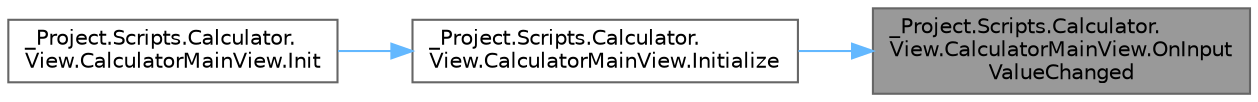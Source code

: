 digraph "_Project.Scripts.Calculator.View.CalculatorMainView.OnInputValueChanged"
{
 // LATEX_PDF_SIZE
  bgcolor="transparent";
  edge [fontname=Helvetica,fontsize=10,labelfontname=Helvetica,labelfontsize=10];
  node [fontname=Helvetica,fontsize=10,shape=box,height=0.2,width=0.4];
  rankdir="RL";
  Node1 [id="Node000001",label="_Project.Scripts.Calculator.\lView.CalculatorMainView.OnInput\lValueChanged",height=0.2,width=0.4,color="gray40", fillcolor="grey60", style="filled", fontcolor="black",tooltip="Метод, отлавливающий изменения данных при вводе в строку"];
  Node1 -> Node2 [id="edge1_Node000001_Node000002",dir="back",color="steelblue1",style="solid",tooltip=" "];
  Node2 [id="Node000002",label="_Project.Scripts.Calculator.\lView.CalculatorMainView.Initialize",height=0.2,width=0.4,color="grey40", fillcolor="white", style="filled",URL="$class___project_1_1_scripts_1_1_calculator_1_1_view_1_1_calculator_main_view.html#a413e90932002b47754540d31a1009a59",tooltip="Инициализация пользовательского ввода в UI."];
  Node2 -> Node3 [id="edge2_Node000002_Node000003",dir="back",color="steelblue1",style="solid",tooltip=" "];
  Node3 [id="Node000003",label="_Project.Scripts.Calculator.\lView.CalculatorMainView.Init",height=0.2,width=0.4,color="grey40", fillcolor="white", style="filled",URL="$class___project_1_1_scripts_1_1_calculator_1_1_view_1_1_calculator_main_view.html#a2b52f6fe49ebde8baf7a240001f1013c",tooltip="Метод инициализации вида калькулятора"];
}
